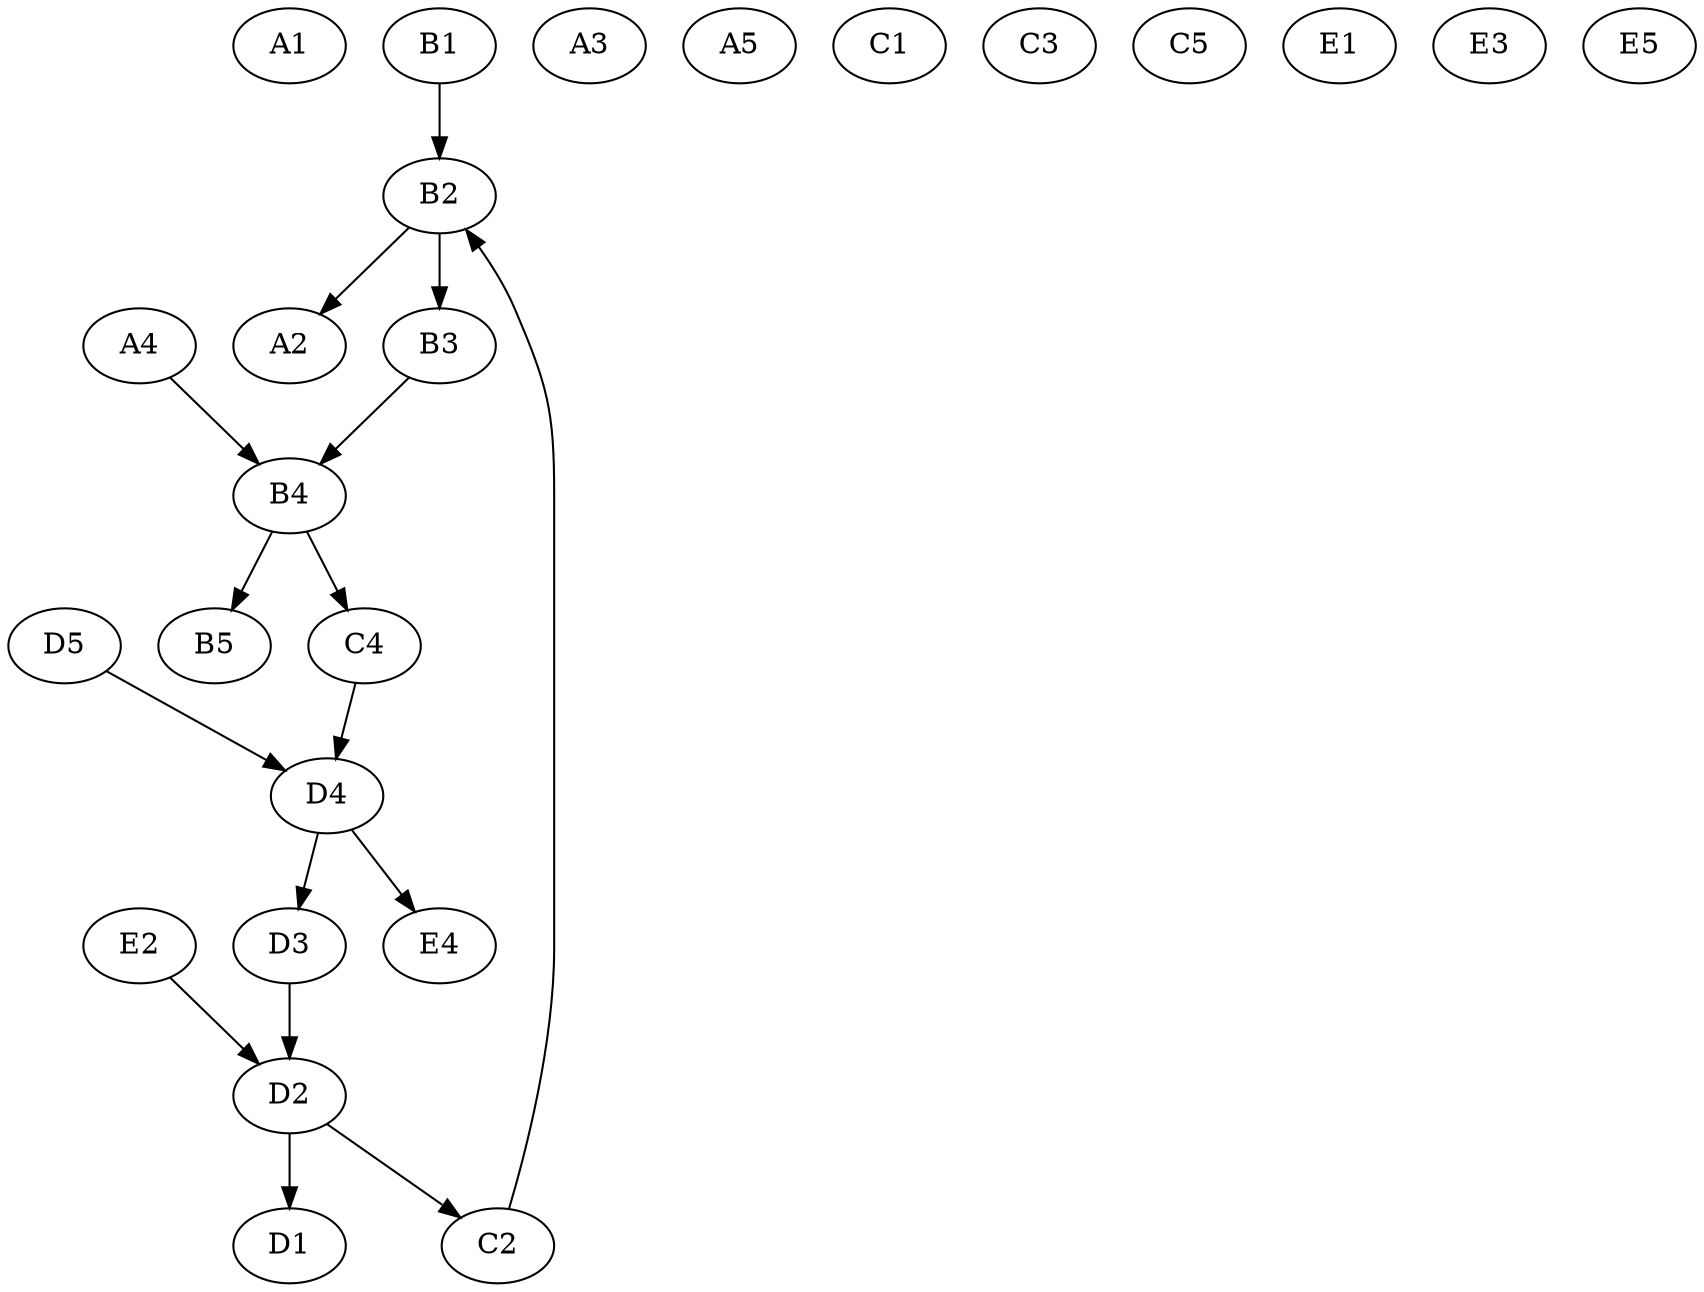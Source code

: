 digraph g {

	// positios (note: using defaul values seems to require
	// that the vertices are declared before the edges)
	node [ y =  50 ]; A1 [ x =  50 ]; A2 [ x = 100 ]; A3 [ x = 150 ]; A4 [ x = 200 ]; A5 [ x = 250 ];
	node [ y = 100 ]; B1 [ x =  50 ]; B2 [ x = 100 ]; B3 [ x = 150 ]; B4 [ x = 200 ]; B5 [ x = 250 ];
	node [ y = 150 ]; C1 [ x =  50 ]; C2 [ x = 100 ]; C3 [ x = 150 ]; C4 [ x = 200 ]; C5 [ x = 250 ];
	node [ y = 200 ]; D1 [ x =  50 ]; D2 [ x = 100 ]; D3 [ x = 150 ]; D4 [ x = 200 ]; D5 [ x = 250 ];
	node [ y = 250 ]; E1 [ x =  50 ]; E2 [ x = 100 ]; E3 [ x = 150 ]; E4 [ x = 200 ]; E5 [ x = 250 ];

	// verticals
	E2 -> D2 -> C2 -> B2 -> A2 [ distance = 1 ]
	A4 -> B4 -> C4 -> D4 -> E4 [ distance = 1 ]

	// horizontals
	B1 -> B2 -> B3 -> B4 -> B5 [ distance = 1 ]
	D5 -> D4 -> D3 -> D2 -> D1 [ distance = 1 ]

	// this is the actual layout
	// A1  A2  A3  A4  A5
	//     /\      \/
	// B1->B2->B3->B4->B5
	//     /\      \/
	// C1  C2  C3  C4  C5
	//     /\      \/
	// D1<-D2<-D3<-D4<-D5
	//     /\      \/
	// E1  E2  E3  E4  E5

	// passengers
	B1 [ passenger = "pA:B1->D4@rate=1/1000,pC:B1->D4@rate=1/1000" ]
	E2 [ passenger = "pB:E2->D4@rate=1/1000,pD:E2->D4@rate=1/1000" ]

}
